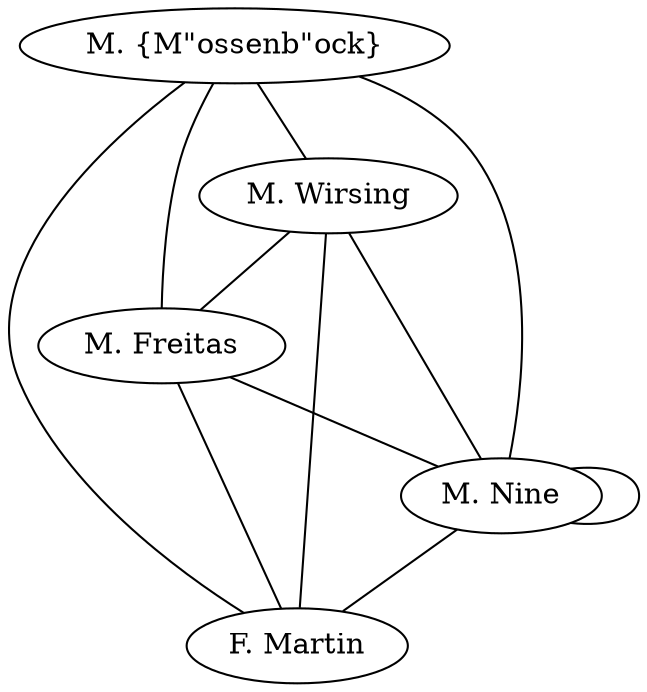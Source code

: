 strict graph authors {
	"M. {M\"ossenb\"ock}" -- "M. Wirsing";
	"M. {M\"ossenb\"ock}" -- "M. Freitas";
	"M. {M\"ossenb\"ock}" -- "M. Nine";
	"M. {M\"ossenb\"ock}" -- "F. Martin";
	"M. {M\"ossenb\"ock}" -- "M. Nine";
	"M. Wirsing" -- "M. {M\"ossenb\"ock}";
	"M. Wirsing" -- "M. Freitas";
	"M. Wirsing" -- "M. Nine";
	"M. Wirsing" -- "F. Martin";
	"M. Wirsing" -- "M. Nine";
	"M. Freitas" -- "M. {M\"ossenb\"ock}";
	"M. Freitas" -- "M. Wirsing";
	"M. Freitas" -- "M. Nine";
	"M. Freitas" -- "F. Martin";
	"M. Freitas" -- "M. Nine";
	"M. Nine" -- "M. {M\"ossenb\"ock}";
	"M. Nine" -- "M. Wirsing";
	"M. Nine" -- "M. Freitas";
	"M. Nine" -- "F. Martin";
	"M. Nine" -- "M. Nine";
	"F. Martin" -- "M. {M\"ossenb\"ock}";
	"F. Martin" -- "M. Wirsing";
	"F. Martin" -- "M. Freitas";
	"F. Martin" -- "M. Nine";
	"F. Martin" -- "M. Nine";
	"M. Nine" -- "M. {M\"ossenb\"ock}";
	"M. Nine" -- "M. Wirsing";
	"M. Nine" -- "M. Freitas";
	"M. Nine" -- "M. Nine";
	"M. Nine" -- "F. Martin";
}